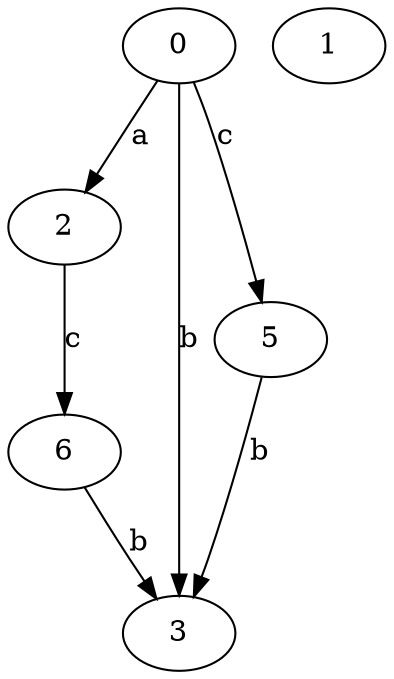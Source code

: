 strict digraph  {
0;
1;
2;
3;
5;
6;
0 -> 2  [label=a];
0 -> 3  [label=b];
0 -> 5  [label=c];
2 -> 6  [label=c];
5 -> 3  [label=b];
6 -> 3  [label=b];
}
